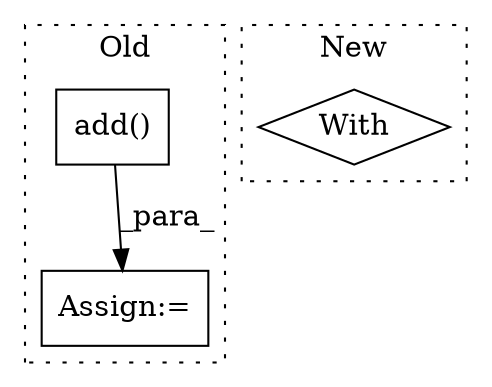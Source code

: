 digraph G {
subgraph cluster0 {
1 [label="add()" a="75" s="4485,4519" l="31,1" shape="box"];
3 [label="Assign:=" a="68" s="4482" l="3" shape="box"];
label = "Old";
style="dotted";
}
subgraph cluster1 {
2 [label="With" a="39" s="3387,3397" l="5,25" shape="diamond"];
label = "New";
style="dotted";
}
1 -> 3 [label="_para_"];
}